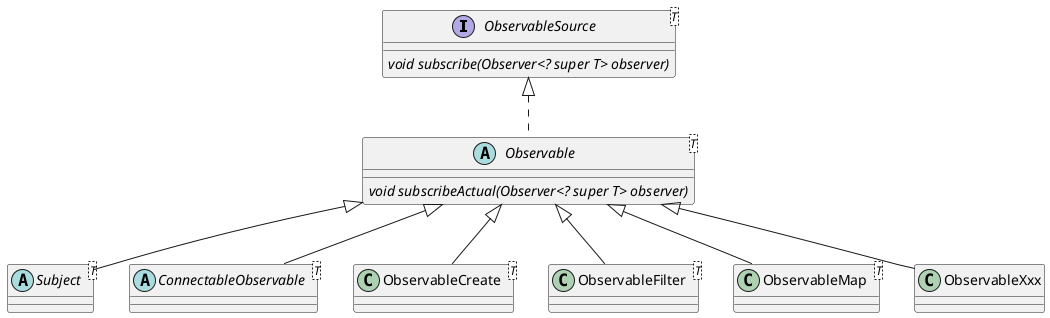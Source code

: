 @startuml
interface ObservableSource<T> {
{abstract} void subscribe(Observer<? super T> observer)
}
abstract class Observable<T> {
{abstract} void subscribeActual(Observer<? super T> observer)
}

ObservableSource <|.. Observable

abstract class Subject<T>
abstract class ConnectableObservable<T>
class ObservableCreate<T>
class ObservableFilter<T>
class ObservableMap<T>
class ObservableXxx

Observable <|-- Subject
Observable <|-- ConnectableObservable
Observable <|-- ObservableCreate
Observable <|-- ObservableFilter
Observable <|-- ObservableMap
Observable <|-- ObservableXxx

@enduml